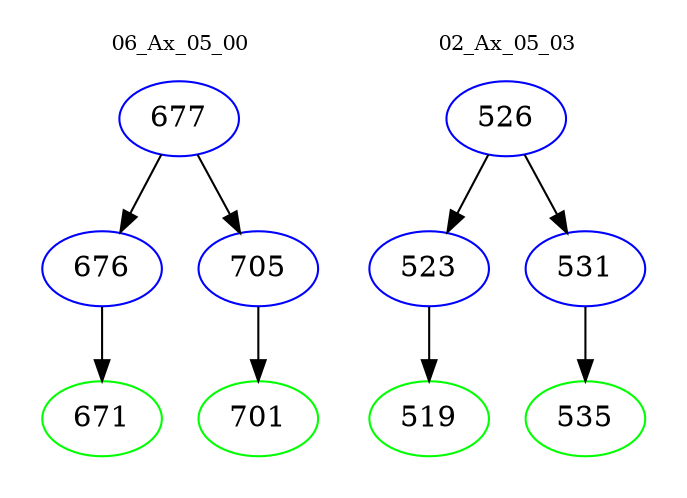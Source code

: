 digraph{
subgraph cluster_0 {
color = white
label = "06_Ax_05_00";
fontsize=10;
T0_677 [label="677", color="blue"]
T0_677 -> T0_676 [color="black"]
T0_676 [label="676", color="blue"]
T0_676 -> T0_671 [color="black"]
T0_671 [label="671", color="green"]
T0_677 -> T0_705 [color="black"]
T0_705 [label="705", color="blue"]
T0_705 -> T0_701 [color="black"]
T0_701 [label="701", color="green"]
}
subgraph cluster_1 {
color = white
label = "02_Ax_05_03";
fontsize=10;
T1_526 [label="526", color="blue"]
T1_526 -> T1_523 [color="black"]
T1_523 [label="523", color="blue"]
T1_523 -> T1_519 [color="black"]
T1_519 [label="519", color="green"]
T1_526 -> T1_531 [color="black"]
T1_531 [label="531", color="blue"]
T1_531 -> T1_535 [color="black"]
T1_535 [label="535", color="green"]
}
}
